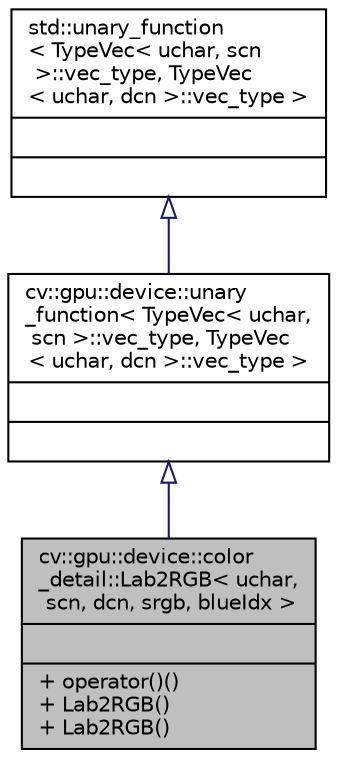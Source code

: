 digraph "cv::gpu::device::color_detail::Lab2RGB&lt; uchar, scn, dcn, srgb, blueIdx &gt;"
{
 // LATEX_PDF_SIZE
  edge [fontname="Helvetica",fontsize="10",labelfontname="Helvetica",labelfontsize="10"];
  node [fontname="Helvetica",fontsize="10",shape=record];
  Node1 [label="{cv::gpu::device::color\l_detail::Lab2RGB\< uchar,\l scn, dcn, srgb, blueIdx \>\n||+ operator()()\l+ Lab2RGB()\l+ Lab2RGB()\l}",height=0.2,width=0.4,color="black", fillcolor="grey75", style="filled", fontcolor="black",tooltip=" "];
  Node2 -> Node1 [dir="back",color="midnightblue",fontsize="10",style="solid",arrowtail="onormal",fontname="Helvetica"];
  Node2 [label="{cv::gpu::device::unary\l_function\< TypeVec\< uchar,\l scn \>::vec_type, TypeVec\l\< uchar, dcn \>::vec_type \>\n||}",height=0.2,width=0.4,color="black", fillcolor="white", style="filled",URL="$structcv_1_1gpu_1_1device_1_1unary__function.html",tooltip=" "];
  Node3 -> Node2 [dir="back",color="midnightblue",fontsize="10",style="solid",arrowtail="onormal",fontname="Helvetica"];
  Node3 [label="{std::unary_function\l\< TypeVec\< uchar, scn\l \>::vec_type, TypeVec\l\< uchar, dcn \>::vec_type \>\n||}",height=0.2,width=0.4,color="black", fillcolor="white", style="filled",tooltip=" "];
}
